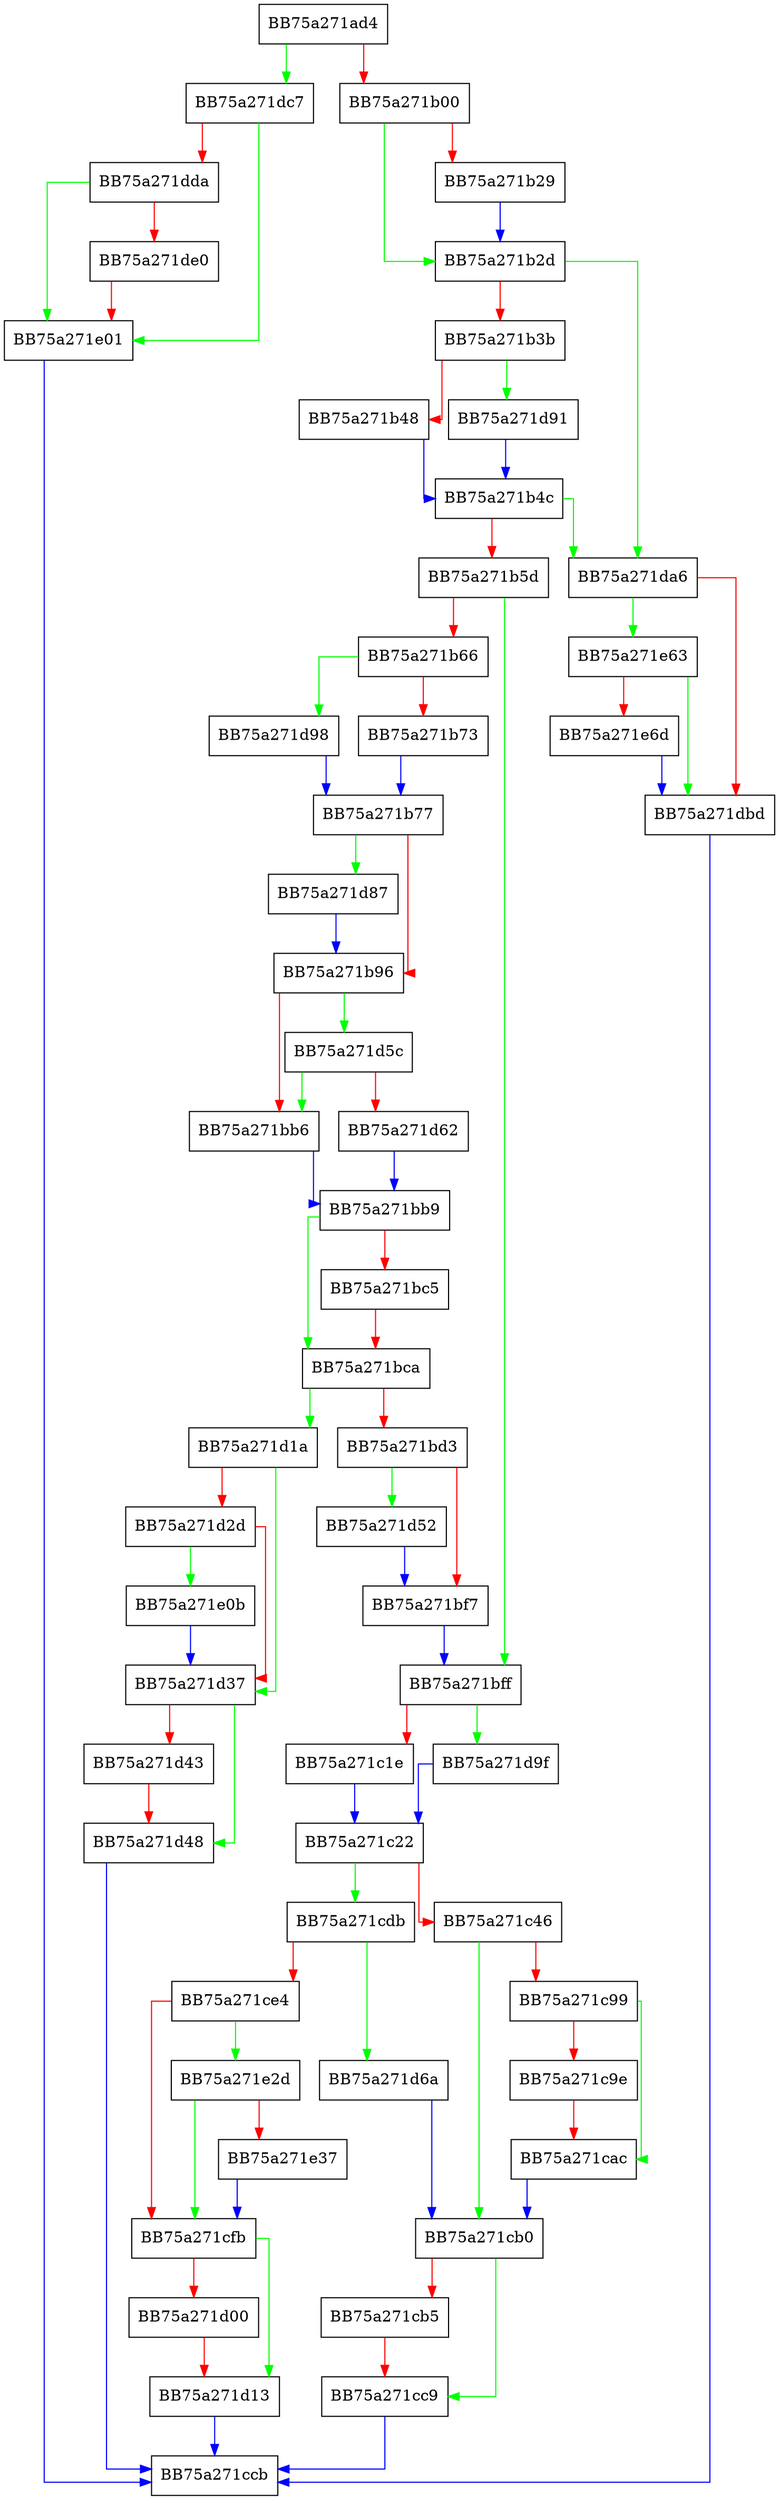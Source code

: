 digraph ResourceToReader {
  node [shape="box"];
  graph [splines=ortho];
  BB75a271ad4 -> BB75a271dc7 [color="green"];
  BB75a271ad4 -> BB75a271b00 [color="red"];
  BB75a271b00 -> BB75a271b2d [color="green"];
  BB75a271b00 -> BB75a271b29 [color="red"];
  BB75a271b29 -> BB75a271b2d [color="blue"];
  BB75a271b2d -> BB75a271da6 [color="green"];
  BB75a271b2d -> BB75a271b3b [color="red"];
  BB75a271b3b -> BB75a271d91 [color="green"];
  BB75a271b3b -> BB75a271b48 [color="red"];
  BB75a271b48 -> BB75a271b4c [color="blue"];
  BB75a271b4c -> BB75a271da6 [color="green"];
  BB75a271b4c -> BB75a271b5d [color="red"];
  BB75a271b5d -> BB75a271bff [color="green"];
  BB75a271b5d -> BB75a271b66 [color="red"];
  BB75a271b66 -> BB75a271d98 [color="green"];
  BB75a271b66 -> BB75a271b73 [color="red"];
  BB75a271b73 -> BB75a271b77 [color="blue"];
  BB75a271b77 -> BB75a271d87 [color="green"];
  BB75a271b77 -> BB75a271b96 [color="red"];
  BB75a271b96 -> BB75a271d5c [color="green"];
  BB75a271b96 -> BB75a271bb6 [color="red"];
  BB75a271bb6 -> BB75a271bb9 [color="blue"];
  BB75a271bb9 -> BB75a271bca [color="green"];
  BB75a271bb9 -> BB75a271bc5 [color="red"];
  BB75a271bc5 -> BB75a271bca [color="red"];
  BB75a271bca -> BB75a271d1a [color="green"];
  BB75a271bca -> BB75a271bd3 [color="red"];
  BB75a271bd3 -> BB75a271d52 [color="green"];
  BB75a271bd3 -> BB75a271bf7 [color="red"];
  BB75a271bf7 -> BB75a271bff [color="blue"];
  BB75a271bff -> BB75a271d9f [color="green"];
  BB75a271bff -> BB75a271c1e [color="red"];
  BB75a271c1e -> BB75a271c22 [color="blue"];
  BB75a271c22 -> BB75a271cdb [color="green"];
  BB75a271c22 -> BB75a271c46 [color="red"];
  BB75a271c46 -> BB75a271cb0 [color="green"];
  BB75a271c46 -> BB75a271c99 [color="red"];
  BB75a271c99 -> BB75a271cac [color="green"];
  BB75a271c99 -> BB75a271c9e [color="red"];
  BB75a271c9e -> BB75a271cac [color="red"];
  BB75a271cac -> BB75a271cb0 [color="blue"];
  BB75a271cb0 -> BB75a271cc9 [color="green"];
  BB75a271cb0 -> BB75a271cb5 [color="red"];
  BB75a271cb5 -> BB75a271cc9 [color="red"];
  BB75a271cc9 -> BB75a271ccb [color="blue"];
  BB75a271cdb -> BB75a271d6a [color="green"];
  BB75a271cdb -> BB75a271ce4 [color="red"];
  BB75a271ce4 -> BB75a271e2d [color="green"];
  BB75a271ce4 -> BB75a271cfb [color="red"];
  BB75a271cfb -> BB75a271d13 [color="green"];
  BB75a271cfb -> BB75a271d00 [color="red"];
  BB75a271d00 -> BB75a271d13 [color="red"];
  BB75a271d13 -> BB75a271ccb [color="blue"];
  BB75a271d1a -> BB75a271d37 [color="green"];
  BB75a271d1a -> BB75a271d2d [color="red"];
  BB75a271d2d -> BB75a271e0b [color="green"];
  BB75a271d2d -> BB75a271d37 [color="red"];
  BB75a271d37 -> BB75a271d48 [color="green"];
  BB75a271d37 -> BB75a271d43 [color="red"];
  BB75a271d43 -> BB75a271d48 [color="red"];
  BB75a271d48 -> BB75a271ccb [color="blue"];
  BB75a271d52 -> BB75a271bf7 [color="blue"];
  BB75a271d5c -> BB75a271bb6 [color="green"];
  BB75a271d5c -> BB75a271d62 [color="red"];
  BB75a271d62 -> BB75a271bb9 [color="blue"];
  BB75a271d6a -> BB75a271cb0 [color="blue"];
  BB75a271d87 -> BB75a271b96 [color="blue"];
  BB75a271d91 -> BB75a271b4c [color="blue"];
  BB75a271d98 -> BB75a271b77 [color="blue"];
  BB75a271d9f -> BB75a271c22 [color="blue"];
  BB75a271da6 -> BB75a271e63 [color="green"];
  BB75a271da6 -> BB75a271dbd [color="red"];
  BB75a271dbd -> BB75a271ccb [color="blue"];
  BB75a271dc7 -> BB75a271e01 [color="green"];
  BB75a271dc7 -> BB75a271dda [color="red"];
  BB75a271dda -> BB75a271e01 [color="green"];
  BB75a271dda -> BB75a271de0 [color="red"];
  BB75a271de0 -> BB75a271e01 [color="red"];
  BB75a271e01 -> BB75a271ccb [color="blue"];
  BB75a271e0b -> BB75a271d37 [color="blue"];
  BB75a271e2d -> BB75a271cfb [color="green"];
  BB75a271e2d -> BB75a271e37 [color="red"];
  BB75a271e37 -> BB75a271cfb [color="blue"];
  BB75a271e63 -> BB75a271dbd [color="green"];
  BB75a271e63 -> BB75a271e6d [color="red"];
  BB75a271e6d -> BB75a271dbd [color="blue"];
}